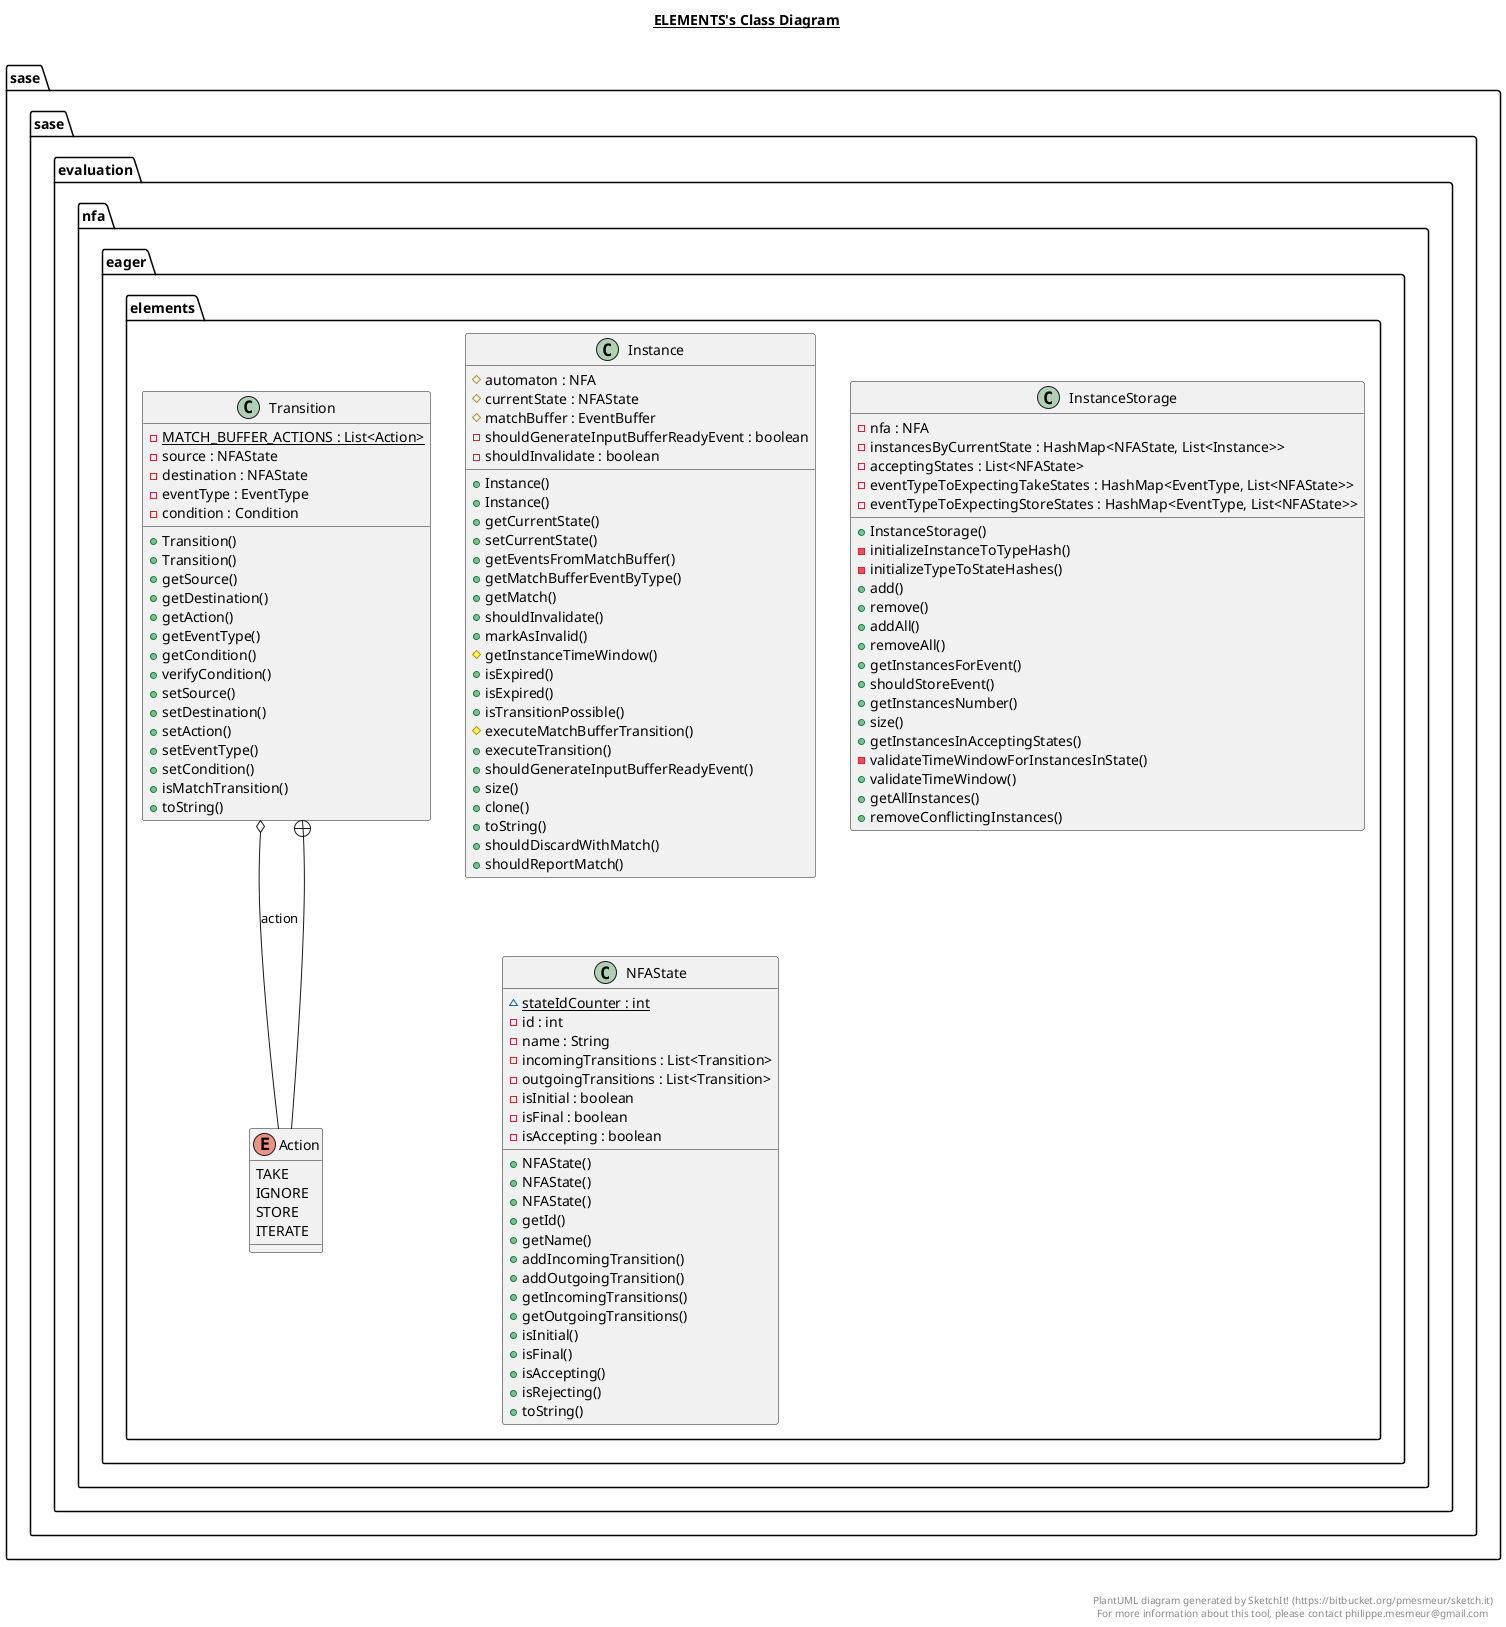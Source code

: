 @startuml

title __ELEMENTS's Class Diagram__\n

  package sase.sase.evaluation {
    package sase.sase.evaluation.nfa {
      package sase.sase.evaluation.nfa.eager {
        package sase.sase.evaluation.nfa.eager.elements {
          class Instance {
              # automaton : NFA
              # currentState : NFAState
              # matchBuffer : EventBuffer
              - shouldGenerateInputBufferReadyEvent : boolean
              - shouldInvalidate : boolean
              + Instance()
              + Instance()
              + getCurrentState()
              + setCurrentState()
              + getEventsFromMatchBuffer()
              + getMatchBufferEventByType()
              + getMatch()
              + shouldInvalidate()
              + markAsInvalid()
              # getInstanceTimeWindow()
              + isExpired()
              + isExpired()
              + isTransitionPossible()
              # executeMatchBufferTransition()
              + executeTransition()
              + shouldGenerateInputBufferReadyEvent()
              + size()
              + clone()
              + toString()
              + shouldDiscardWithMatch()
              + shouldReportMatch()
          }
        }
      }
    }
  }
  

  package sase.sase.evaluation {
    package sase.sase.evaluation.nfa {
      package sase.sase.evaluation.nfa.eager {
        package sase.sase.evaluation.nfa.eager.elements {
          class InstanceStorage {
              - nfa : NFA
              - instancesByCurrentState : HashMap<NFAState, List<Instance>>
              - acceptingStates : List<NFAState>
              - eventTypeToExpectingTakeStates : HashMap<EventType, List<NFAState>>
              - eventTypeToExpectingStoreStates : HashMap<EventType, List<NFAState>>
              + InstanceStorage()
              - initializeInstanceToTypeHash()
              - initializeTypeToStateHashes()
              + add()
              + remove()
              + addAll()
              + removeAll()
              + getInstancesForEvent()
              + shouldStoreEvent()
              + getInstancesNumber()
              + size()
              + getInstancesInAcceptingStates()
              - validateTimeWindowForInstancesInState()
              + validateTimeWindow()
              + getAllInstances()
              + removeConflictingInstances()
          }
        }
      }
    }
  }
  

  package sase.sase.evaluation {
    package sase.sase.evaluation.nfa {
      package sase.sase.evaluation.nfa.eager {
        package sase.sase.evaluation.nfa.eager.elements {
          class NFAState {
              {static} ~ stateIdCounter : int
              - id : int
              - name : String
              - incomingTransitions : List<Transition>
              - outgoingTransitions : List<Transition>
              - isInitial : boolean
              - isFinal : boolean
              - isAccepting : boolean
              + NFAState()
              + NFAState()
              + NFAState()
              + getId()
              + getName()
              + addIncomingTransition()
              + addOutgoingTransition()
              + getIncomingTransitions()
              + getOutgoingTransitions()
              + isInitial()
              + isFinal()
              + isAccepting()
              + isRejecting()
              + toString()
          }
        }
      }
    }
  }
  

  package sase.sase.evaluation {
    package sase.sase.evaluation.nfa {
      package sase.sase.evaluation.nfa.eager {
        package sase.sase.evaluation.nfa.eager.elements {
          class Transition {
              {static} - MATCH_BUFFER_ACTIONS : List<Action>
              - source : NFAState
              - destination : NFAState
              - eventType : EventType
              - condition : Condition
              + Transition()
              + Transition()
              + getSource()
              + getDestination()
              + getAction()
              + getEventType()
              + getCondition()
              + verifyCondition()
              + setSource()
              + setDestination()
              + setAction()
              + setEventType()
              + setCondition()
              + isMatchTransition()
              + toString()
          }
        }
      }
    }
  }
  

  package sase.sase.evaluation {
    package sase.sase.evaluation.nfa {
      package sase.sase.evaluation.nfa.eager {
        package sase.sase.evaluation.nfa.eager.elements {
          enum Action {
            TAKE
            IGNORE
            STORE
            ITERATE
          }
        }
      }
    }
  }
  

  Transition o-- Action : action
  Transition +-down- Action


right footer


PlantUML diagram generated by SketchIt! (https://bitbucket.org/pmesmeur/sketch.it)
For more information about this tool, please contact philippe.mesmeur@gmail.com
endfooter

@enduml
